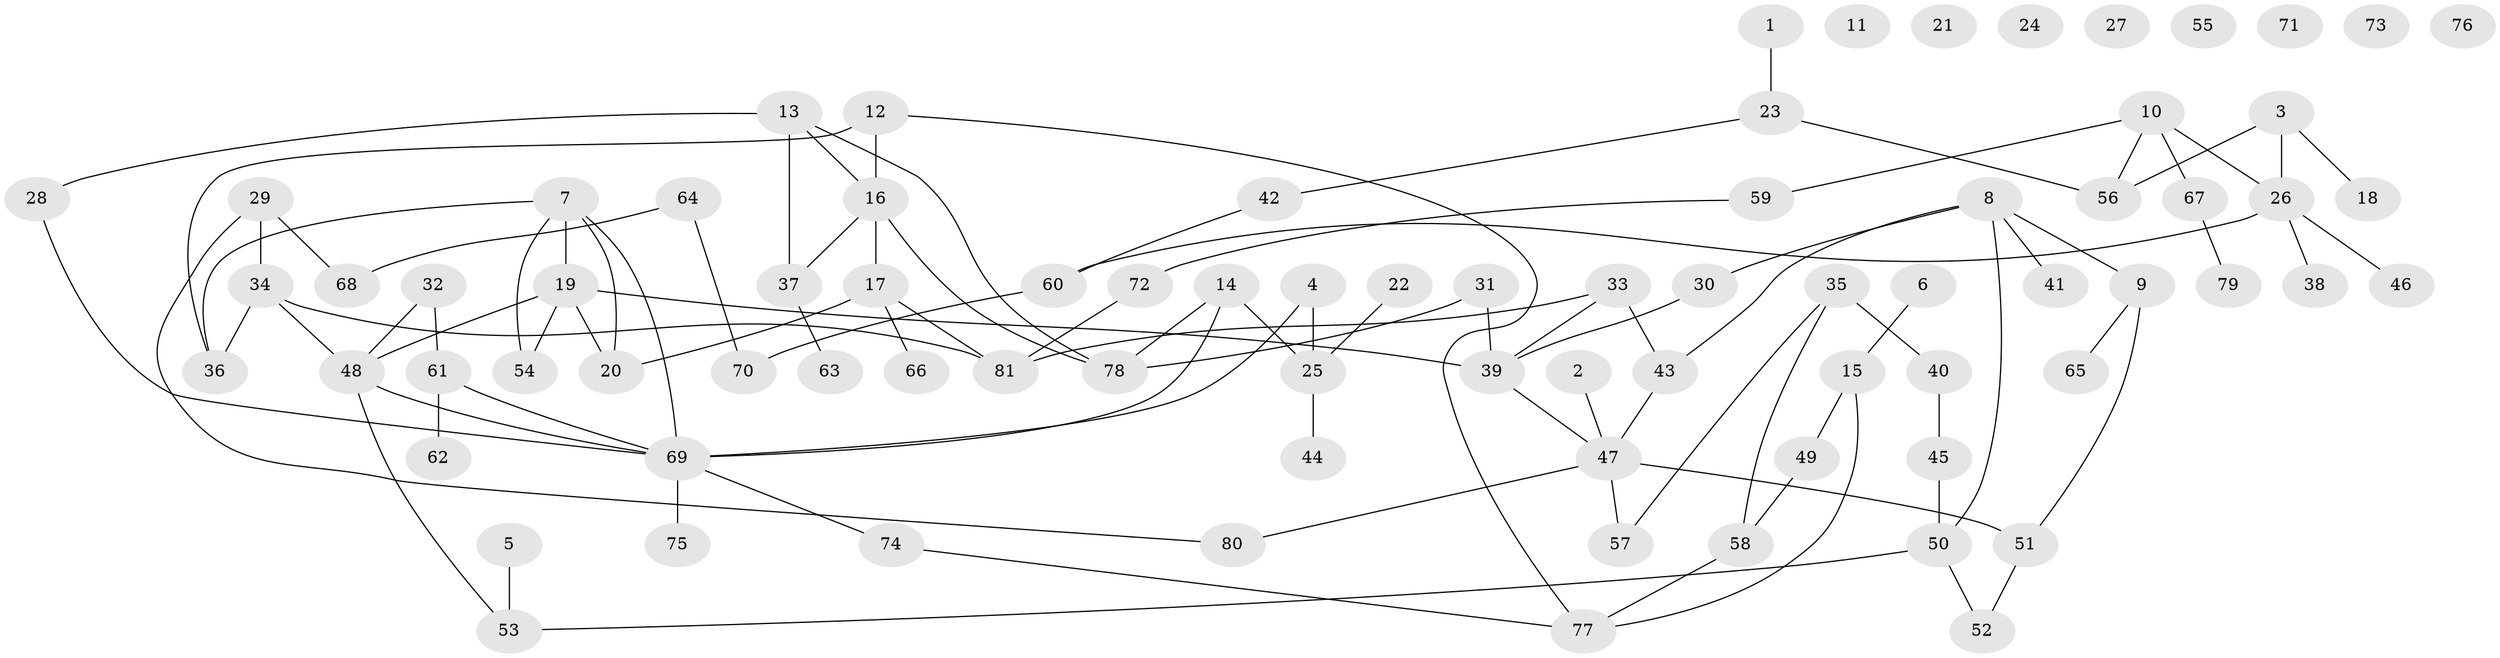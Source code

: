 // Generated by graph-tools (version 1.1) at 2025/49/03/09/25 03:49:04]
// undirected, 81 vertices, 99 edges
graph export_dot {
graph [start="1"]
  node [color=gray90,style=filled];
  1;
  2;
  3;
  4;
  5;
  6;
  7;
  8;
  9;
  10;
  11;
  12;
  13;
  14;
  15;
  16;
  17;
  18;
  19;
  20;
  21;
  22;
  23;
  24;
  25;
  26;
  27;
  28;
  29;
  30;
  31;
  32;
  33;
  34;
  35;
  36;
  37;
  38;
  39;
  40;
  41;
  42;
  43;
  44;
  45;
  46;
  47;
  48;
  49;
  50;
  51;
  52;
  53;
  54;
  55;
  56;
  57;
  58;
  59;
  60;
  61;
  62;
  63;
  64;
  65;
  66;
  67;
  68;
  69;
  70;
  71;
  72;
  73;
  74;
  75;
  76;
  77;
  78;
  79;
  80;
  81;
  1 -- 23;
  2 -- 47;
  3 -- 18;
  3 -- 26;
  3 -- 56;
  4 -- 25;
  4 -- 69;
  5 -- 53;
  6 -- 15;
  7 -- 19;
  7 -- 20;
  7 -- 36;
  7 -- 54;
  7 -- 69;
  8 -- 9;
  8 -- 30;
  8 -- 41;
  8 -- 43;
  8 -- 50;
  9 -- 51;
  9 -- 65;
  10 -- 26;
  10 -- 56;
  10 -- 59;
  10 -- 67;
  12 -- 16;
  12 -- 36;
  12 -- 77;
  13 -- 16;
  13 -- 28;
  13 -- 37;
  13 -- 78;
  14 -- 25;
  14 -- 69;
  14 -- 78;
  15 -- 49;
  15 -- 77;
  16 -- 17;
  16 -- 37;
  16 -- 78;
  17 -- 20;
  17 -- 66;
  17 -- 81;
  19 -- 20;
  19 -- 39;
  19 -- 48;
  19 -- 54;
  22 -- 25;
  23 -- 42;
  23 -- 56;
  25 -- 44;
  26 -- 38;
  26 -- 46;
  26 -- 60;
  28 -- 69;
  29 -- 34;
  29 -- 68;
  29 -- 80;
  30 -- 39;
  31 -- 39;
  31 -- 78;
  32 -- 48;
  32 -- 61;
  33 -- 39;
  33 -- 43;
  33 -- 81;
  34 -- 36;
  34 -- 48;
  34 -- 81;
  35 -- 40;
  35 -- 57;
  35 -- 58;
  37 -- 63;
  39 -- 47;
  40 -- 45;
  42 -- 60;
  43 -- 47;
  45 -- 50;
  47 -- 51;
  47 -- 57;
  47 -- 80;
  48 -- 53;
  48 -- 69;
  49 -- 58;
  50 -- 52;
  50 -- 53;
  51 -- 52;
  58 -- 77;
  59 -- 72;
  60 -- 70;
  61 -- 62;
  61 -- 69;
  64 -- 68;
  64 -- 70;
  67 -- 79;
  69 -- 74;
  69 -- 75;
  72 -- 81;
  74 -- 77;
}
